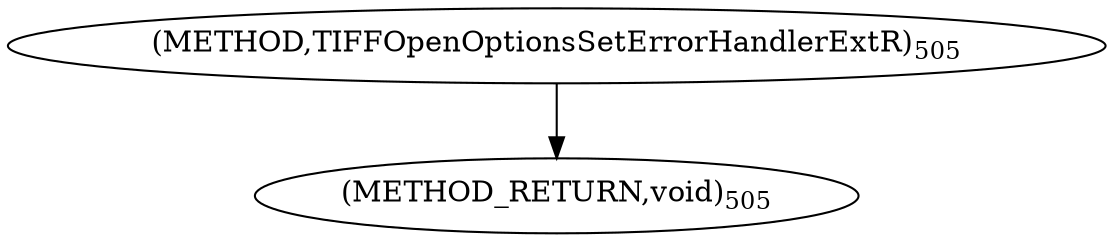 digraph "TIFFOpenOptionsSetErrorHandlerExtR" {  
"9016" [label = <(METHOD,TIFFOpenOptionsSetErrorHandlerExtR)<SUB>505</SUB>> ]
"9020" [label = <(METHOD_RETURN,void)<SUB>505</SUB>> ]
  "9016" -> "9020" 
}

